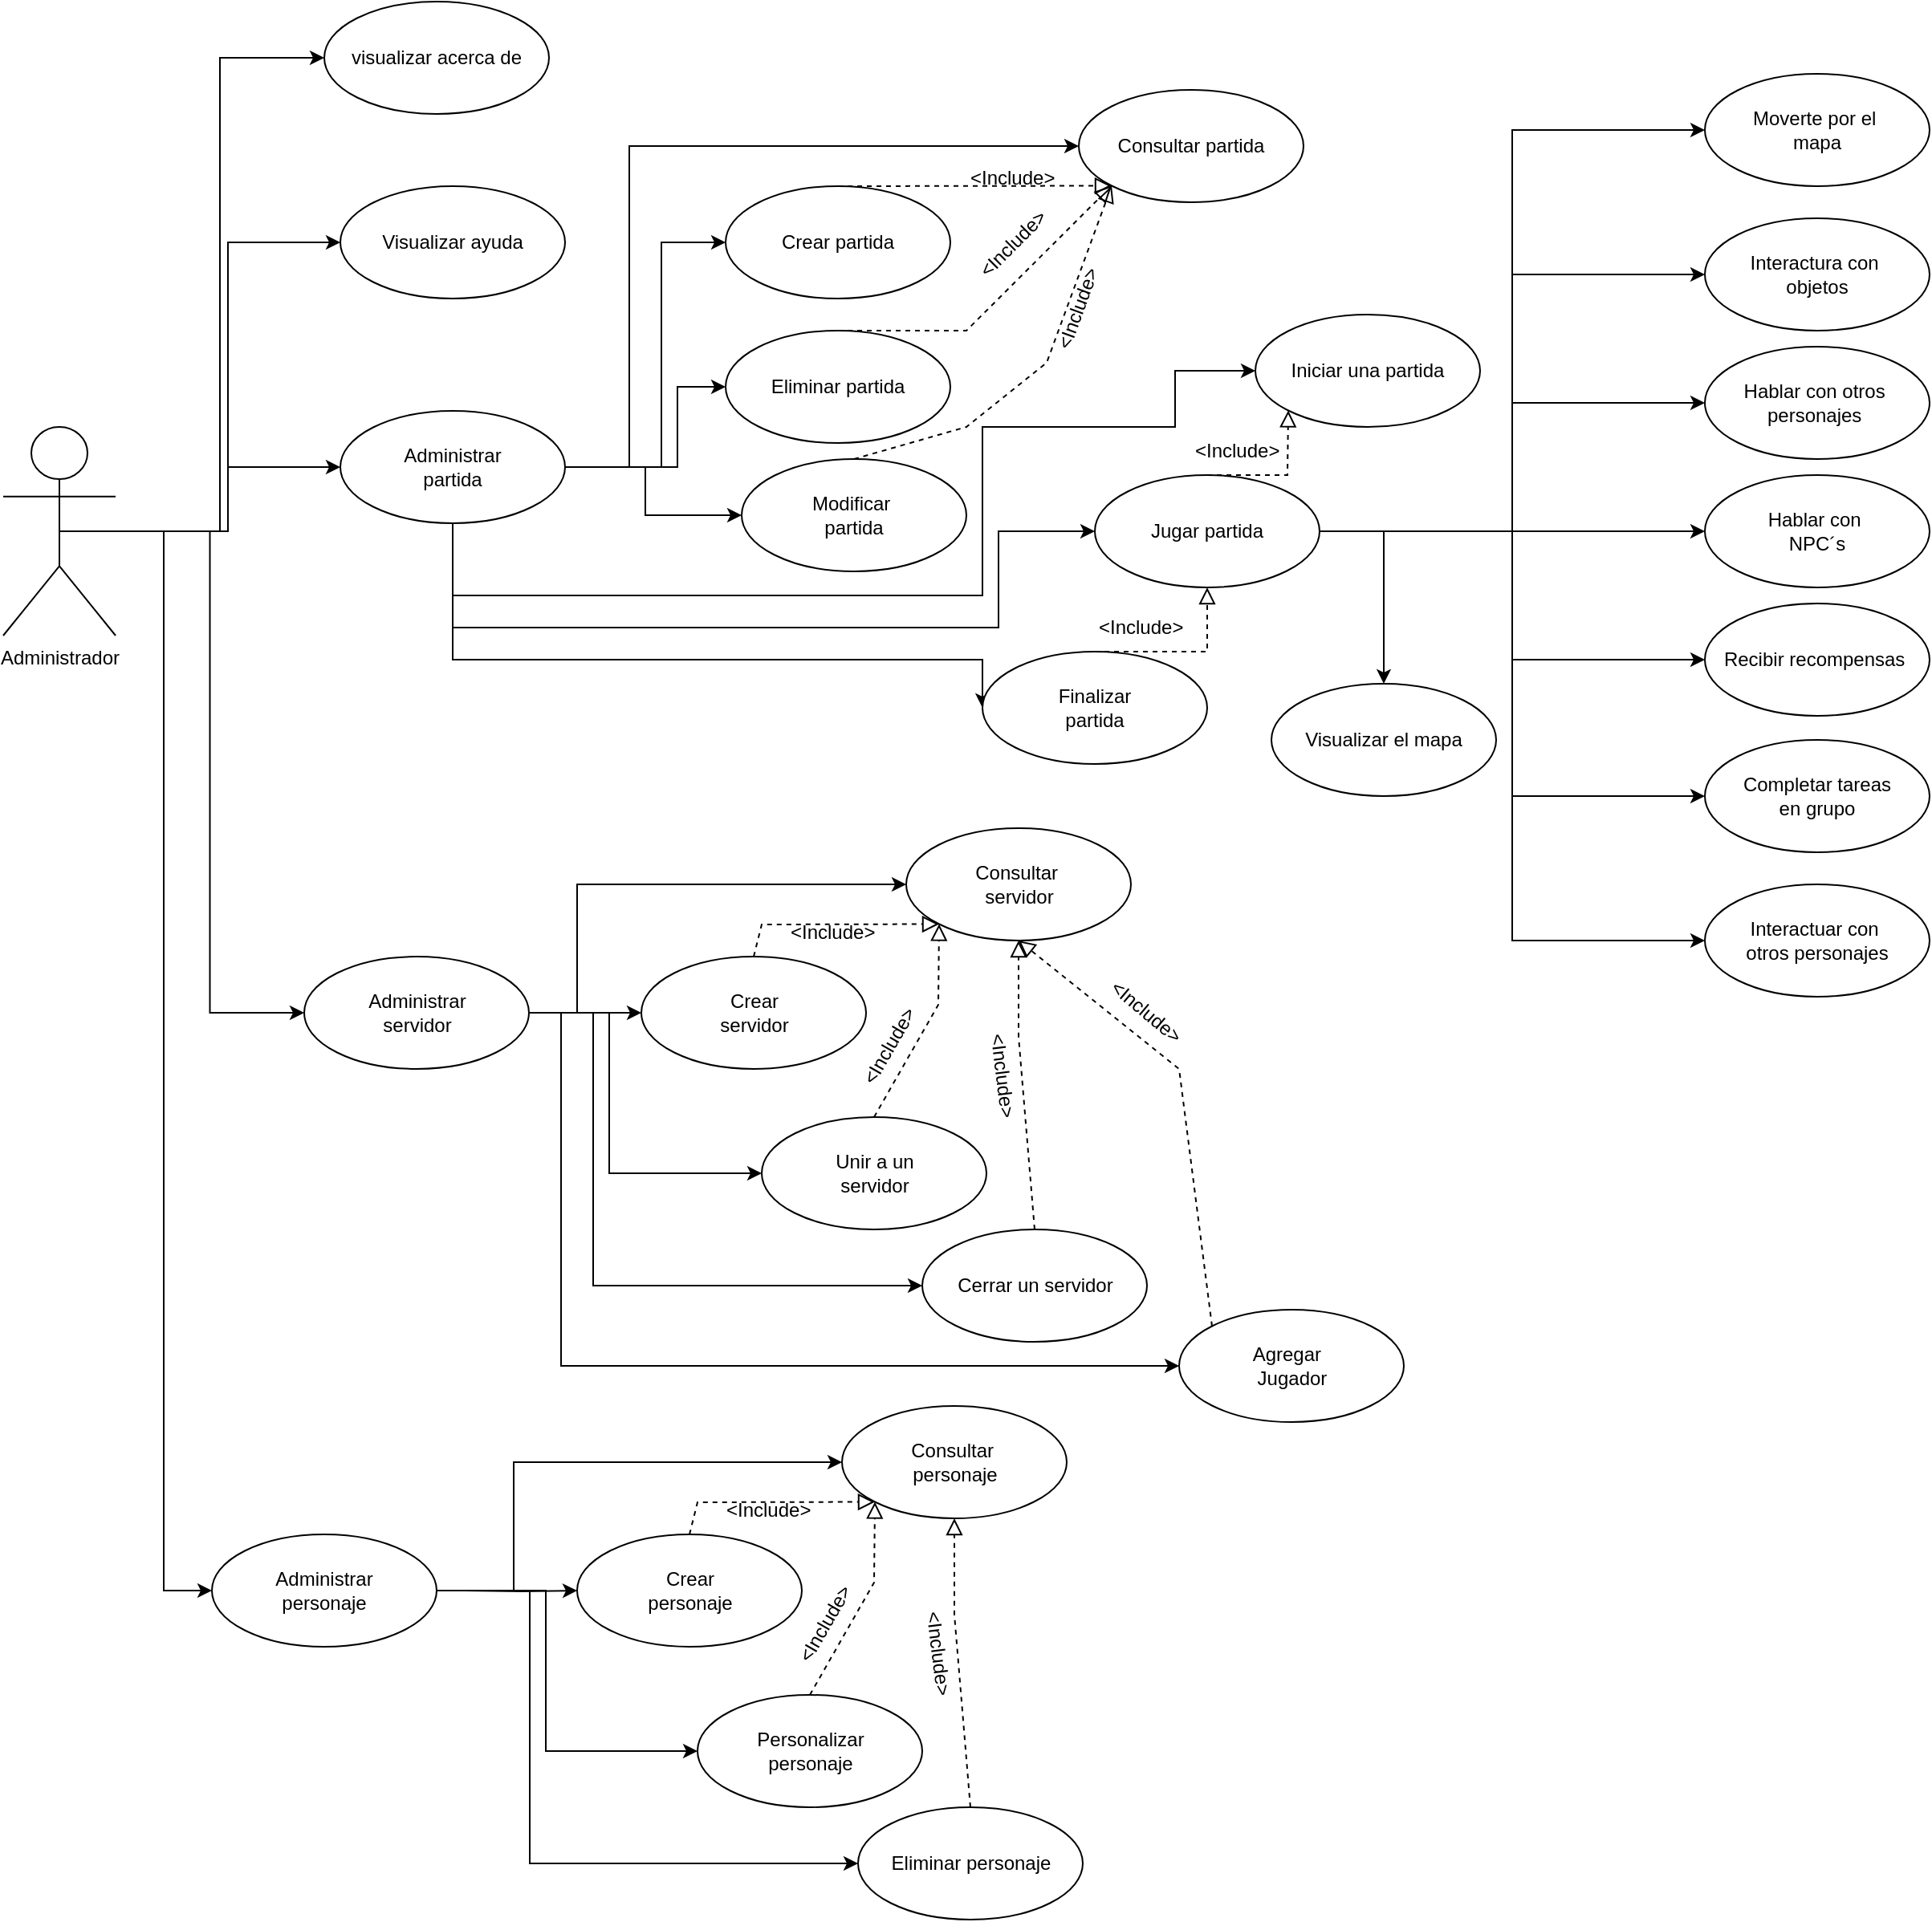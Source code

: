 <mxfile version="20.8.16" type="device" pages="2"><diagram name="Casos de uso" id="YhSy-8vaXCTwrvcYLV9F"><mxGraphModel dx="1104" dy="515" grid="1" gridSize="10" guides="1" tooltips="1" connect="1" arrows="1" fold="1" page="1" pageScale="1" pageWidth="1400" pageHeight="1400" math="0" shadow="0"><root><mxCell id="0"/><mxCell id="1" parent="0"/><mxCell id="9Y-lOfyw4gWf6gt_13_W-6" style="edgeStyle=orthogonalEdgeStyle;rounded=0;orthogonalLoop=1;jettySize=auto;html=1;exitX=0.5;exitY=0.5;exitDx=0;exitDy=0;exitPerimeter=0;entryX=0;entryY=0.5;entryDx=0;entryDy=0;" parent="1" source="9Y-lOfyw4gWf6gt_13_W-3" target="9Y-lOfyw4gWf6gt_13_W-4" edge="1"><mxGeometry relative="1" as="geometry"/></mxCell><mxCell id="9Y-lOfyw4gWf6gt_13_W-9" style="edgeStyle=orthogonalEdgeStyle;rounded=0;orthogonalLoop=1;jettySize=auto;html=1;exitX=0.5;exitY=0.5;exitDx=0;exitDy=0;exitPerimeter=0;entryX=0;entryY=0.5;entryDx=0;entryDy=0;" parent="1" source="9Y-lOfyw4gWf6gt_13_W-3" target="9Y-lOfyw4gWf6gt_13_W-7" edge="1"><mxGeometry relative="1" as="geometry"/></mxCell><mxCell id="9Y-lOfyw4gWf6gt_13_W-10" style="edgeStyle=orthogonalEdgeStyle;rounded=0;orthogonalLoop=1;jettySize=auto;html=1;exitX=0.5;exitY=0.5;exitDx=0;exitDy=0;exitPerimeter=0;entryX=0;entryY=0.5;entryDx=0;entryDy=0;" parent="1" source="9Y-lOfyw4gWf6gt_13_W-3" target="9Y-lOfyw4gWf6gt_13_W-8" edge="1"><mxGeometry relative="1" as="geometry"/></mxCell><mxCell id="8QrxbDmclLOyeIdXlp98-2" style="edgeStyle=orthogonalEdgeStyle;rounded=0;orthogonalLoop=1;jettySize=auto;html=1;exitX=0.5;exitY=0.5;exitDx=0;exitDy=0;exitPerimeter=0;entryX=0;entryY=0.5;entryDx=0;entryDy=0;" parent="1" source="9Y-lOfyw4gWf6gt_13_W-3" target="8QrxbDmclLOyeIdXlp98-1" edge="1"><mxGeometry relative="1" as="geometry"/></mxCell><mxCell id="9Y-lOfyw4gWf6gt_13_W-3" value="Administrador" style="shape=umlActor;verticalLabelPosition=bottom;verticalAlign=top;html=1;" parent="1" vertex="1"><mxGeometry x="110" y="345" width="70" height="130" as="geometry"/></mxCell><mxCell id="9Y-lOfyw4gWf6gt_13_W-11" style="edgeStyle=orthogonalEdgeStyle;rounded=0;orthogonalLoop=1;jettySize=auto;html=1;exitX=1;exitY=0.5;exitDx=0;exitDy=0;entryX=0;entryY=0.5;entryDx=0;entryDy=0;" parent="1" source="9Y-lOfyw4gWf6gt_13_W-4" target="9Y-lOfyw4gWf6gt_13_W-12" edge="1"><mxGeometry relative="1" as="geometry"><mxPoint x="600" y="295" as="targetPoint"/><Array as="points"><mxPoint x="500" y="370"/><mxPoint x="500" y="170"/></Array></mxGeometry></mxCell><mxCell id="9Y-lOfyw4gWf6gt_13_W-16" style="edgeStyle=orthogonalEdgeStyle;rounded=0;orthogonalLoop=1;jettySize=auto;html=1;exitX=1;exitY=0.5;exitDx=0;exitDy=0;entryX=0;entryY=0.5;entryDx=0;entryDy=0;" parent="1" source="9Y-lOfyw4gWf6gt_13_W-4" target="9Y-lOfyw4gWf6gt_13_W-13" edge="1"><mxGeometry relative="1" as="geometry"><Array as="points"><mxPoint x="520" y="370"/><mxPoint x="520" y="230"/></Array></mxGeometry></mxCell><mxCell id="9Y-lOfyw4gWf6gt_13_W-17" style="edgeStyle=orthogonalEdgeStyle;rounded=0;orthogonalLoop=1;jettySize=auto;html=1;exitX=1;exitY=0.5;exitDx=0;exitDy=0;entryX=0;entryY=0.5;entryDx=0;entryDy=0;" parent="1" source="9Y-lOfyw4gWf6gt_13_W-4" target="9Y-lOfyw4gWf6gt_13_W-14" edge="1"><mxGeometry relative="1" as="geometry"><Array as="points"><mxPoint x="530" y="370"/><mxPoint x="530" y="320"/></Array></mxGeometry></mxCell><mxCell id="9Y-lOfyw4gWf6gt_13_W-18" style="edgeStyle=orthogonalEdgeStyle;rounded=0;orthogonalLoop=1;jettySize=auto;html=1;exitX=1;exitY=0.5;exitDx=0;exitDy=0;entryX=0;entryY=0.5;entryDx=0;entryDy=0;" parent="1" source="9Y-lOfyw4gWf6gt_13_W-4" target="9Y-lOfyw4gWf6gt_13_W-15" edge="1"><mxGeometry relative="1" as="geometry"><Array as="points"><mxPoint x="510" y="370"/><mxPoint x="510" y="400"/></Array></mxGeometry></mxCell><mxCell id="9Y-lOfyw4gWf6gt_13_W-35" style="edgeStyle=orthogonalEdgeStyle;rounded=0;orthogonalLoop=1;jettySize=auto;html=1;exitX=0.5;exitY=1;exitDx=0;exitDy=0;entryX=0;entryY=0.5;entryDx=0;entryDy=0;" parent="1" source="9Y-lOfyw4gWf6gt_13_W-4" target="9Y-lOfyw4gWf6gt_13_W-31" edge="1"><mxGeometry relative="1" as="geometry"><Array as="points"><mxPoint x="390" y="470"/><mxPoint x="730" y="470"/><mxPoint x="730" y="410"/></Array></mxGeometry></mxCell><mxCell id="9Y-lOfyw4gWf6gt_13_W-36" style="edgeStyle=orthogonalEdgeStyle;rounded=0;orthogonalLoop=1;jettySize=auto;html=1;exitX=0.5;exitY=1;exitDx=0;exitDy=0;entryX=0;entryY=0.5;entryDx=0;entryDy=0;" parent="1" source="9Y-lOfyw4gWf6gt_13_W-4" target="9Y-lOfyw4gWf6gt_13_W-33" edge="1"><mxGeometry relative="1" as="geometry"><Array as="points"><mxPoint x="390" y="450"/><mxPoint x="720" y="450"/><mxPoint x="720" y="345"/><mxPoint x="840" y="345"/><mxPoint x="840" y="310"/></Array></mxGeometry></mxCell><mxCell id="9Y-lOfyw4gWf6gt_13_W-37" style="edgeStyle=orthogonalEdgeStyle;rounded=0;orthogonalLoop=1;jettySize=auto;html=1;exitX=0.5;exitY=1;exitDx=0;exitDy=0;entryX=0;entryY=0.5;entryDx=0;entryDy=0;" parent="1" source="9Y-lOfyw4gWf6gt_13_W-4" target="9Y-lOfyw4gWf6gt_13_W-32" edge="1"><mxGeometry relative="1" as="geometry"><Array as="points"><mxPoint x="390" y="490"/><mxPoint x="720" y="490"/></Array></mxGeometry></mxCell><mxCell id="Us1j4e1DRQvjxIawwcvV-2" style="edgeStyle=orthogonalEdgeStyle;rounded=0;orthogonalLoop=1;jettySize=auto;html=1;exitX=0.5;exitY=0.5;exitDx=0;exitDy=0;entryX=0;entryY=0.5;entryDx=0;entryDy=0;exitPerimeter=0;" parent="1" source="9Y-lOfyw4gWf6gt_13_W-3" target="Us1j4e1DRQvjxIawwcvV-1" edge="1"><mxGeometry relative="1" as="geometry"/></mxCell><mxCell id="9Y-lOfyw4gWf6gt_13_W-4" value="Administrar&lt;br&gt;partida" style="ellipse;whiteSpace=wrap;html=1;" parent="1" vertex="1"><mxGeometry x="320" y="335" width="140" height="70" as="geometry"/></mxCell><mxCell id="9Y-lOfyw4gWf6gt_13_W-63" style="edgeStyle=orthogonalEdgeStyle;rounded=0;orthogonalLoop=1;jettySize=auto;html=1;exitX=1;exitY=0.5;exitDx=0;exitDy=0;entryX=0;entryY=0.5;entryDx=0;entryDy=0;" parent="1" source="9Y-lOfyw4gWf6gt_13_W-7" target="9Y-lOfyw4gWf6gt_13_W-60" edge="1"><mxGeometry relative="1" as="geometry"/></mxCell><mxCell id="9Y-lOfyw4gWf6gt_13_W-64" style="edgeStyle=orthogonalEdgeStyle;rounded=0;orthogonalLoop=1;jettySize=auto;html=1;exitX=1;exitY=0.5;exitDx=0;exitDy=0;entryX=0;entryY=0.5;entryDx=0;entryDy=0;" parent="1" source="9Y-lOfyw4gWf6gt_13_W-7" target="9Y-lOfyw4gWf6gt_13_W-61" edge="1"><mxGeometry relative="1" as="geometry"><Array as="points"><mxPoint x="487.5" y="710"/><mxPoint x="487.5" y="810"/></Array></mxGeometry></mxCell><mxCell id="9Y-lOfyw4gWf6gt_13_W-65" style="edgeStyle=orthogonalEdgeStyle;rounded=0;orthogonalLoop=1;jettySize=auto;html=1;exitX=1;exitY=0.5;exitDx=0;exitDy=0;entryX=0;entryY=0.5;entryDx=0;entryDy=0;" parent="1" source="9Y-lOfyw4gWf6gt_13_W-7" target="9Y-lOfyw4gWf6gt_13_W-62" edge="1"><mxGeometry relative="1" as="geometry"><Array as="points"><mxPoint x="477.5" y="710"/><mxPoint x="477.5" y="880"/></Array></mxGeometry></mxCell><mxCell id="9Y-lOfyw4gWf6gt_13_W-67" style="edgeStyle=orthogonalEdgeStyle;rounded=0;orthogonalLoop=1;jettySize=auto;html=1;exitX=1;exitY=0.5;exitDx=0;exitDy=0;entryX=0;entryY=0.5;entryDx=0;entryDy=0;" parent="1" source="9Y-lOfyw4gWf6gt_13_W-7" target="9Y-lOfyw4gWf6gt_13_W-66" edge="1"><mxGeometry relative="1" as="geometry"><Array as="points"><mxPoint x="467.5" y="710"/><mxPoint x="467.5" y="630"/></Array></mxGeometry></mxCell><mxCell id="9Y-lOfyw4gWf6gt_13_W-77" style="edgeStyle=orthogonalEdgeStyle;rounded=0;orthogonalLoop=1;jettySize=auto;html=1;exitX=1;exitY=0.5;exitDx=0;exitDy=0;entryX=0;entryY=0.5;entryDx=0;entryDy=0;" parent="1" source="9Y-lOfyw4gWf6gt_13_W-7" target="9Y-lOfyw4gWf6gt_13_W-76" edge="1"><mxGeometry relative="1" as="geometry"><Array as="points"><mxPoint x="457.5" y="710"/><mxPoint x="457.5" y="930"/></Array></mxGeometry></mxCell><mxCell id="9Y-lOfyw4gWf6gt_13_W-7" value="Administrar&lt;br&gt;servidor" style="ellipse;whiteSpace=wrap;html=1;" parent="1" vertex="1"><mxGeometry x="297.5" y="675" width="140" height="70" as="geometry"/></mxCell><mxCell id="9Y-lOfyw4gWf6gt_13_W-8" value="Administrar&lt;br&gt;personaje" style="ellipse;whiteSpace=wrap;html=1;" parent="1" vertex="1"><mxGeometry x="240" y="1035" width="140" height="70" as="geometry"/></mxCell><mxCell id="9Y-lOfyw4gWf6gt_13_W-12" value="Consultar partida" style="ellipse;whiteSpace=wrap;html=1;" parent="1" vertex="1"><mxGeometry x="780" y="135" width="140" height="70" as="geometry"/></mxCell><mxCell id="9Y-lOfyw4gWf6gt_13_W-13" value="Crear partida" style="ellipse;whiteSpace=wrap;html=1;" parent="1" vertex="1"><mxGeometry x="560" y="195" width="140" height="70" as="geometry"/></mxCell><mxCell id="9Y-lOfyw4gWf6gt_13_W-14" value="Eliminar partida" style="ellipse;whiteSpace=wrap;html=1;" parent="1" vertex="1"><mxGeometry x="560" y="285" width="140" height="70" as="geometry"/></mxCell><mxCell id="9Y-lOfyw4gWf6gt_13_W-15" value="Modificar&amp;nbsp;&lt;br&gt;partida" style="ellipse;whiteSpace=wrap;html=1;" parent="1" vertex="1"><mxGeometry x="570" y="365" width="140" height="70" as="geometry"/></mxCell><mxCell id="9Y-lOfyw4gWf6gt_13_W-20" value="" style="endArrow=block;startArrow=none;endFill=0;startFill=0;endSize=8;html=1;verticalAlign=bottom;dashed=1;labelBackgroundColor=none;rounded=0;exitX=0.5;exitY=0;exitDx=0;exitDy=0;entryX=0;entryY=1;entryDx=0;entryDy=0;" parent="1" source="9Y-lOfyw4gWf6gt_13_W-13" target="9Y-lOfyw4gWf6gt_13_W-12" edge="1"><mxGeometry width="160" relative="1" as="geometry"><mxPoint x="490" y="425" as="sourcePoint"/><mxPoint x="650" y="425" as="targetPoint"/><Array as="points"/></mxGeometry></mxCell><mxCell id="9Y-lOfyw4gWf6gt_13_W-21" value="&amp;lt;Include&amp;gt;&amp;nbsp;" style="text;html=1;align=center;verticalAlign=middle;resizable=0;points=[];autosize=1;strokeColor=none;fillColor=none;" parent="1" vertex="1"><mxGeometry x="700" y="175" width="80" height="30" as="geometry"/></mxCell><mxCell id="9Y-lOfyw4gWf6gt_13_W-23" value="" style="endArrow=block;startArrow=none;endFill=0;startFill=0;endSize=8;html=1;verticalAlign=bottom;dashed=1;labelBackgroundColor=none;rounded=0;exitX=0.5;exitY=0;exitDx=0;exitDy=0;entryX=0;entryY=1;entryDx=0;entryDy=0;" parent="1" source="9Y-lOfyw4gWf6gt_13_W-14" target="9Y-lOfyw4gWf6gt_13_W-12" edge="1"><mxGeometry width="160" relative="1" as="geometry"><mxPoint x="760" y="235" as="sourcePoint"/><mxPoint x="870.503" y="214.749" as="targetPoint"/><Array as="points"><mxPoint x="710" y="285"/></Array></mxGeometry></mxCell><mxCell id="9Y-lOfyw4gWf6gt_13_W-24" value="&amp;lt;Include&amp;gt;&amp;nbsp;" style="text;html=1;align=center;verticalAlign=middle;resizable=0;points=[];autosize=1;strokeColor=none;fillColor=none;rotation=-45;" parent="1" vertex="1"><mxGeometry x="700" y="215" width="80" height="30" as="geometry"/></mxCell><mxCell id="9Y-lOfyw4gWf6gt_13_W-25" value="&amp;lt;Include&amp;gt;&amp;nbsp;" style="text;html=1;align=center;verticalAlign=middle;resizable=0;points=[];autosize=1;strokeColor=none;fillColor=none;rotation=-70;" parent="1" vertex="1"><mxGeometry x="740" y="255" width="80" height="30" as="geometry"/></mxCell><mxCell id="9Y-lOfyw4gWf6gt_13_W-26" value="" style="endArrow=block;startArrow=none;endFill=0;startFill=0;endSize=8;html=1;verticalAlign=bottom;dashed=1;labelBackgroundColor=none;rounded=0;exitX=0.5;exitY=0;exitDx=0;exitDy=0;entryX=0;entryY=1;entryDx=0;entryDy=0;" parent="1" source="9Y-lOfyw4gWf6gt_13_W-15" target="9Y-lOfyw4gWf6gt_13_W-12" edge="1"><mxGeometry width="160" relative="1" as="geometry"><mxPoint x="940" y="395" as="sourcePoint"/><mxPoint x="1010" y="285" as="targetPoint"/><Array as="points"><mxPoint x="710" y="345"/><mxPoint x="760" y="305"/></Array></mxGeometry></mxCell><mxCell id="9Y-lOfyw4gWf6gt_13_W-42" style="edgeStyle=orthogonalEdgeStyle;rounded=0;orthogonalLoop=1;jettySize=auto;html=1;exitX=1;exitY=0.5;exitDx=0;exitDy=0;entryX=0;entryY=0.5;entryDx=0;entryDy=0;" parent="1" source="9Y-lOfyw4gWf6gt_13_W-31" target="9Y-lOfyw4gWf6gt_13_W-43" edge="1"><mxGeometry relative="1" as="geometry"><mxPoint x="1070" y="225" as="targetPoint"/></mxGeometry></mxCell><mxCell id="9Y-lOfyw4gWf6gt_13_W-51" style="edgeStyle=orthogonalEdgeStyle;rounded=0;orthogonalLoop=1;jettySize=auto;html=1;exitX=1;exitY=0.5;exitDx=0;exitDy=0;entryX=0;entryY=0.5;entryDx=0;entryDy=0;" parent="1" source="9Y-lOfyw4gWf6gt_13_W-31" target="9Y-lOfyw4gWf6gt_13_W-44" edge="1"><mxGeometry relative="1" as="geometry"/></mxCell><mxCell id="9Y-lOfyw4gWf6gt_13_W-52" style="edgeStyle=orthogonalEdgeStyle;rounded=0;orthogonalLoop=1;jettySize=auto;html=1;exitX=1;exitY=0.5;exitDx=0;exitDy=0;entryX=0;entryY=0.5;entryDx=0;entryDy=0;" parent="1" source="9Y-lOfyw4gWf6gt_13_W-31" target="9Y-lOfyw4gWf6gt_13_W-46" edge="1"><mxGeometry relative="1" as="geometry"/></mxCell><mxCell id="9Y-lOfyw4gWf6gt_13_W-53" style="edgeStyle=orthogonalEdgeStyle;rounded=0;orthogonalLoop=1;jettySize=auto;html=1;exitX=1;exitY=0.5;exitDx=0;exitDy=0;entryX=0;entryY=0.5;entryDx=0;entryDy=0;" parent="1" source="9Y-lOfyw4gWf6gt_13_W-31" target="9Y-lOfyw4gWf6gt_13_W-45" edge="1"><mxGeometry relative="1" as="geometry"/></mxCell><mxCell id="9Y-lOfyw4gWf6gt_13_W-54" style="edgeStyle=orthogonalEdgeStyle;rounded=0;orthogonalLoop=1;jettySize=auto;html=1;exitX=1;exitY=0.5;exitDx=0;exitDy=0;entryX=0;entryY=0.5;entryDx=0;entryDy=0;" parent="1" source="9Y-lOfyw4gWf6gt_13_W-31" target="9Y-lOfyw4gWf6gt_13_W-49" edge="1"><mxGeometry relative="1" as="geometry"/></mxCell><mxCell id="9Y-lOfyw4gWf6gt_13_W-56" style="edgeStyle=orthogonalEdgeStyle;rounded=0;orthogonalLoop=1;jettySize=auto;html=1;exitX=1;exitY=0.5;exitDx=0;exitDy=0;entryX=0;entryY=0.5;entryDx=0;entryDy=0;" parent="1" source="9Y-lOfyw4gWf6gt_13_W-31" target="9Y-lOfyw4gWf6gt_13_W-48" edge="1"><mxGeometry relative="1" as="geometry"/></mxCell><mxCell id="9Y-lOfyw4gWf6gt_13_W-57" style="edgeStyle=orthogonalEdgeStyle;rounded=0;orthogonalLoop=1;jettySize=auto;html=1;exitX=1;exitY=0.5;exitDx=0;exitDy=0;entryX=0;entryY=0.5;entryDx=0;entryDy=0;" parent="1" source="9Y-lOfyw4gWf6gt_13_W-31" target="9Y-lOfyw4gWf6gt_13_W-47" edge="1"><mxGeometry relative="1" as="geometry"/></mxCell><mxCell id="9Y-lOfyw4gWf6gt_13_W-59" style="edgeStyle=orthogonalEdgeStyle;rounded=0;orthogonalLoop=1;jettySize=auto;html=1;exitX=1;exitY=0.5;exitDx=0;exitDy=0;entryX=0.5;entryY=0;entryDx=0;entryDy=0;" parent="1" source="9Y-lOfyw4gWf6gt_13_W-31" target="9Y-lOfyw4gWf6gt_13_W-58" edge="1"><mxGeometry relative="1" as="geometry"/></mxCell><mxCell id="9Y-lOfyw4gWf6gt_13_W-31" value="Jugar partida" style="ellipse;whiteSpace=wrap;html=1;" parent="1" vertex="1"><mxGeometry x="790" y="375" width="140" height="70" as="geometry"/></mxCell><mxCell id="9Y-lOfyw4gWf6gt_13_W-32" value="Finalizar &lt;br&gt;partida" style="ellipse;whiteSpace=wrap;html=1;" parent="1" vertex="1"><mxGeometry x="720" y="485" width="140" height="70" as="geometry"/></mxCell><mxCell id="9Y-lOfyw4gWf6gt_13_W-33" value="Iniciar una partida" style="ellipse;whiteSpace=wrap;html=1;" parent="1" vertex="1"><mxGeometry x="890" y="275" width="140" height="70" as="geometry"/></mxCell><mxCell id="9Y-lOfyw4gWf6gt_13_W-38" value="" style="endArrow=block;startArrow=none;endFill=0;startFill=0;endSize=8;html=1;verticalAlign=bottom;dashed=1;labelBackgroundColor=none;rounded=0;exitX=0.5;exitY=0;exitDx=0;exitDy=0;entryX=0;entryY=1;entryDx=0;entryDy=0;" parent="1" source="9Y-lOfyw4gWf6gt_13_W-31" target="9Y-lOfyw4gWf6gt_13_W-33" edge="1"><mxGeometry width="160" relative="1" as="geometry"><mxPoint x="640" y="295" as="sourcePoint"/><mxPoint x="810.081" y="204.536" as="targetPoint"/><Array as="points"><mxPoint x="910" y="375"/></Array></mxGeometry></mxCell><mxCell id="9Y-lOfyw4gWf6gt_13_W-39" value="" style="endArrow=block;startArrow=none;endFill=0;startFill=0;endSize=8;html=1;verticalAlign=bottom;dashed=1;labelBackgroundColor=none;rounded=0;exitX=0.5;exitY=0;exitDx=0;exitDy=0;entryX=0.5;entryY=1;entryDx=0;entryDy=0;" parent="1" source="9Y-lOfyw4gWf6gt_13_W-32" target="9Y-lOfyw4gWf6gt_13_W-31" edge="1"><mxGeometry width="160" relative="1" as="geometry"><mxPoint x="650" y="305" as="sourcePoint"/><mxPoint x="820.081" y="214.536" as="targetPoint"/><Array as="points"><mxPoint x="860" y="485"/></Array></mxGeometry></mxCell><mxCell id="9Y-lOfyw4gWf6gt_13_W-40" value="&amp;lt;Include&amp;gt;&amp;nbsp;" style="text;html=1;align=center;verticalAlign=middle;resizable=0;points=[];autosize=1;strokeColor=none;fillColor=none;" parent="1" vertex="1"><mxGeometry x="840" y="345" width="80" height="30" as="geometry"/></mxCell><mxCell id="9Y-lOfyw4gWf6gt_13_W-41" value="&amp;lt;Include&amp;gt;&amp;nbsp;" style="text;html=1;align=center;verticalAlign=middle;resizable=0;points=[];autosize=1;strokeColor=none;fillColor=none;" parent="1" vertex="1"><mxGeometry x="780" y="455" width="80" height="30" as="geometry"/></mxCell><mxCell id="9Y-lOfyw4gWf6gt_13_W-43" value="Moverte por el&amp;nbsp;&lt;br&gt;mapa" style="ellipse;whiteSpace=wrap;html=1;" parent="1" vertex="1"><mxGeometry x="1170" y="125" width="140" height="70" as="geometry"/></mxCell><mxCell id="9Y-lOfyw4gWf6gt_13_W-44" value="Interactura con&amp;nbsp;&lt;br&gt;objetos" style="ellipse;whiteSpace=wrap;html=1;" parent="1" vertex="1"><mxGeometry x="1170" y="215" width="140" height="70" as="geometry"/></mxCell><mxCell id="9Y-lOfyw4gWf6gt_13_W-45" value="Hablar con&amp;nbsp;&lt;br&gt;NPC´s" style="ellipse;whiteSpace=wrap;html=1;" parent="1" vertex="1"><mxGeometry x="1170" y="375" width="140" height="70" as="geometry"/></mxCell><mxCell id="9Y-lOfyw4gWf6gt_13_W-46" value="Hablar con otros&amp;nbsp;&lt;br&gt;personajes&amp;nbsp;" style="ellipse;whiteSpace=wrap;html=1;" parent="1" vertex="1"><mxGeometry x="1170" y="295" width="140" height="70" as="geometry"/></mxCell><mxCell id="9Y-lOfyw4gWf6gt_13_W-47" value="Interactuar con&amp;nbsp;&lt;br&gt;otros personajes" style="ellipse;whiteSpace=wrap;html=1;" parent="1" vertex="1"><mxGeometry x="1170" y="630" width="140" height="70" as="geometry"/></mxCell><mxCell id="9Y-lOfyw4gWf6gt_13_W-48" value="Completar tareas&lt;br&gt;en grupo" style="ellipse;whiteSpace=wrap;html=1;" parent="1" vertex="1"><mxGeometry x="1170" y="540" width="140" height="70" as="geometry"/></mxCell><mxCell id="9Y-lOfyw4gWf6gt_13_W-49" value="Recibir recompensas&amp;nbsp;" style="ellipse;whiteSpace=wrap;html=1;" parent="1" vertex="1"><mxGeometry x="1170" y="455" width="140" height="70" as="geometry"/></mxCell><mxCell id="9Y-lOfyw4gWf6gt_13_W-58" value="Visualizar el mapa" style="ellipse;whiteSpace=wrap;html=1;" parent="1" vertex="1"><mxGeometry x="900" y="505" width="140" height="70" as="geometry"/></mxCell><mxCell id="9Y-lOfyw4gWf6gt_13_W-60" value="Crear&lt;br&gt;servidor" style="ellipse;whiteSpace=wrap;html=1;" parent="1" vertex="1"><mxGeometry x="507.5" y="675" width="140" height="70" as="geometry"/></mxCell><mxCell id="9Y-lOfyw4gWf6gt_13_W-61" value="Unir a un&lt;br&gt;servidor" style="ellipse;whiteSpace=wrap;html=1;" parent="1" vertex="1"><mxGeometry x="582.5" y="775" width="140" height="70" as="geometry"/></mxCell><mxCell id="9Y-lOfyw4gWf6gt_13_W-62" value="Cerrar un servidor" style="ellipse;whiteSpace=wrap;html=1;" parent="1" vertex="1"><mxGeometry x="682.5" y="845" width="140" height="70" as="geometry"/></mxCell><mxCell id="9Y-lOfyw4gWf6gt_13_W-66" value="Consultar&amp;nbsp;&lt;br&gt;servidor" style="ellipse;whiteSpace=wrap;html=1;" parent="1" vertex="1"><mxGeometry x="672.5" y="595" width="140" height="70" as="geometry"/></mxCell><mxCell id="9Y-lOfyw4gWf6gt_13_W-68" value="&amp;lt;Include&amp;gt;&amp;nbsp;" style="text;html=1;align=center;verticalAlign=middle;resizable=0;points=[];autosize=1;strokeColor=none;fillColor=none;" parent="1" vertex="1"><mxGeometry x="587.5" y="645" width="80" height="30" as="geometry"/></mxCell><mxCell id="9Y-lOfyw4gWf6gt_13_W-69" value="" style="endArrow=block;startArrow=none;endFill=0;startFill=0;endSize=8;html=1;verticalAlign=bottom;dashed=1;labelBackgroundColor=none;rounded=0;exitX=0.5;exitY=0;exitDx=0;exitDy=0;entryX=0;entryY=1;entryDx=0;entryDy=0;" parent="1" source="9Y-lOfyw4gWf6gt_13_W-60" target="9Y-lOfyw4gWf6gt_13_W-66" edge="1"><mxGeometry width="160" relative="1" as="geometry"><mxPoint x="602.5" y="545" as="sourcePoint"/><mxPoint x="672.5" y="505.0" as="targetPoint"/><Array as="points"><mxPoint x="582.5" y="655"/></Array></mxGeometry></mxCell><mxCell id="9Y-lOfyw4gWf6gt_13_W-70" value="" style="endArrow=block;startArrow=none;endFill=0;startFill=0;endSize=8;html=1;verticalAlign=bottom;dashed=1;labelBackgroundColor=none;rounded=0;exitX=0.5;exitY=0;exitDx=0;exitDy=0;entryX=0;entryY=1;entryDx=0;entryDy=0;" parent="1" source="9Y-lOfyw4gWf6gt_13_W-61" target="9Y-lOfyw4gWf6gt_13_W-66" edge="1"><mxGeometry width="160" relative="1" as="geometry"><mxPoint x="572.5" y="705.0" as="sourcePoint"/><mxPoint x="702.73" y="664.612" as="targetPoint"/><Array as="points"><mxPoint x="692.5" y="705"/></Array></mxGeometry></mxCell><mxCell id="9Y-lOfyw4gWf6gt_13_W-72" value="" style="endArrow=block;startArrow=none;endFill=0;startFill=0;endSize=8;html=1;verticalAlign=bottom;dashed=1;labelBackgroundColor=none;rounded=0;exitX=0.5;exitY=0;exitDx=0;exitDy=0;entryX=0.5;entryY=1;entryDx=0;entryDy=0;" parent="1" source="9Y-lOfyw4gWf6gt_13_W-62" target="9Y-lOfyw4gWf6gt_13_W-66" edge="1"><mxGeometry width="160" relative="1" as="geometry"><mxPoint x="582.5" y="715.0" as="sourcePoint"/><mxPoint x="712.73" y="674.612" as="targetPoint"/><Array as="points"><mxPoint x="742.5" y="725"/></Array></mxGeometry></mxCell><mxCell id="9Y-lOfyw4gWf6gt_13_W-73" value="&amp;lt;Include&amp;gt;&amp;nbsp;" style="text;html=1;align=center;verticalAlign=middle;resizable=0;points=[];autosize=1;strokeColor=none;fillColor=none;rotation=-60;" parent="1" vertex="1"><mxGeometry x="622.5" y="715" width="80" height="30" as="geometry"/></mxCell><mxCell id="9Y-lOfyw4gWf6gt_13_W-74" value="&amp;lt;Include&amp;gt;&amp;nbsp;" style="text;html=1;align=center;verticalAlign=middle;resizable=0;points=[];autosize=1;strokeColor=none;fillColor=none;rotation=83;" parent="1" vertex="1"><mxGeometry x="692.5" y="735" width="80" height="30" as="geometry"/></mxCell><mxCell id="9Y-lOfyw4gWf6gt_13_W-76" value="Agregar&amp;nbsp;&amp;nbsp;&lt;br&gt;Jugador" style="ellipse;whiteSpace=wrap;html=1;" parent="1" vertex="1"><mxGeometry x="842.5" y="895" width="140" height="70" as="geometry"/></mxCell><mxCell id="9Y-lOfyw4gWf6gt_13_W-78" value="" style="endArrow=block;startArrow=none;endFill=0;startFill=0;endSize=8;html=1;verticalAlign=bottom;dashed=1;labelBackgroundColor=none;rounded=0;exitX=0;exitY=0;exitDx=0;exitDy=0;entryX=0.5;entryY=1;entryDx=0;entryDy=0;" parent="1" source="9Y-lOfyw4gWf6gt_13_W-76" target="9Y-lOfyw4gWf6gt_13_W-66" edge="1"><mxGeometry width="160" relative="1" as="geometry"><mxPoint x="762.5" y="855" as="sourcePoint"/><mxPoint x="752.5" y="675" as="targetPoint"/><Array as="points"><mxPoint x="842.5" y="745"/></Array></mxGeometry></mxCell><mxCell id="9Y-lOfyw4gWf6gt_13_W-79" value="&amp;lt;Include&amp;gt;&amp;nbsp;" style="text;html=1;align=center;verticalAlign=middle;resizable=0;points=[];autosize=1;strokeColor=none;fillColor=none;rotation=40;" parent="1" vertex="1"><mxGeometry x="782.5" y="695" width="80" height="30" as="geometry"/></mxCell><mxCell id="9Y-lOfyw4gWf6gt_13_W-86" style="edgeStyle=orthogonalEdgeStyle;rounded=0;orthogonalLoop=1;jettySize=auto;html=1;exitX=1;exitY=0.5;exitDx=0;exitDy=0;entryX=0;entryY=0.5;entryDx=0;entryDy=0;" parent="1" target="9Y-lOfyw4gWf6gt_13_W-92" edge="1"><mxGeometry relative="1" as="geometry"><mxPoint x="397.5" y="1070" as="sourcePoint"/></mxGeometry></mxCell><mxCell id="9Y-lOfyw4gWf6gt_13_W-87" style="edgeStyle=orthogonalEdgeStyle;rounded=0;orthogonalLoop=1;jettySize=auto;html=1;exitX=1;exitY=0.5;exitDx=0;exitDy=0;entryX=0;entryY=0.5;entryDx=0;entryDy=0;" parent="1" source="9Y-lOfyw4gWf6gt_13_W-8" target="9Y-lOfyw4gWf6gt_13_W-93" edge="1"><mxGeometry relative="1" as="geometry"><Array as="points"><mxPoint x="380" y="1070"/><mxPoint x="448" y="1070"/><mxPoint x="448" y="1170"/></Array><mxPoint x="397.5" y="1070" as="sourcePoint"/></mxGeometry></mxCell><mxCell id="9Y-lOfyw4gWf6gt_13_W-88" style="edgeStyle=orthogonalEdgeStyle;rounded=0;orthogonalLoop=1;jettySize=auto;html=1;exitX=1;exitY=0.5;exitDx=0;exitDy=0;entryX=0;entryY=0.5;entryDx=0;entryDy=0;" parent="1" source="9Y-lOfyw4gWf6gt_13_W-8" target="9Y-lOfyw4gWf6gt_13_W-94" edge="1"><mxGeometry relative="1" as="geometry"><Array as="points"><mxPoint x="380" y="1070"/><mxPoint x="438" y="1070"/><mxPoint x="438" y="1240"/></Array><mxPoint x="397.5" y="1070" as="sourcePoint"/></mxGeometry></mxCell><mxCell id="9Y-lOfyw4gWf6gt_13_W-89" style="edgeStyle=orthogonalEdgeStyle;rounded=0;orthogonalLoop=1;jettySize=auto;html=1;exitX=1;exitY=0.5;exitDx=0;exitDy=0;entryX=0;entryY=0.5;entryDx=0;entryDy=0;" parent="1" source="9Y-lOfyw4gWf6gt_13_W-8" target="9Y-lOfyw4gWf6gt_13_W-95" edge="1"><mxGeometry relative="1" as="geometry"><Array as="points"><mxPoint x="380" y="1070"/><mxPoint x="428" y="1070"/><mxPoint x="428" y="990"/></Array><mxPoint x="397.5" y="1070" as="sourcePoint"/></mxGeometry></mxCell><mxCell id="9Y-lOfyw4gWf6gt_13_W-92" value="Crear&lt;br&gt;personaje" style="ellipse;whiteSpace=wrap;html=1;" parent="1" vertex="1"><mxGeometry x="467.5" y="1035" width="140" height="70" as="geometry"/></mxCell><mxCell id="9Y-lOfyw4gWf6gt_13_W-93" value="Personalizar&lt;br&gt;personaje" style="ellipse;whiteSpace=wrap;html=1;" parent="1" vertex="1"><mxGeometry x="542.5" y="1135" width="140" height="70" as="geometry"/></mxCell><mxCell id="9Y-lOfyw4gWf6gt_13_W-94" value="Eliminar personaje" style="ellipse;whiteSpace=wrap;html=1;" parent="1" vertex="1"><mxGeometry x="642.5" y="1205" width="140" height="70" as="geometry"/></mxCell><mxCell id="9Y-lOfyw4gWf6gt_13_W-95" value="Consultar&amp;nbsp;&lt;br&gt;personaje" style="ellipse;whiteSpace=wrap;html=1;" parent="1" vertex="1"><mxGeometry x="632.5" y="955" width="140" height="70" as="geometry"/></mxCell><mxCell id="9Y-lOfyw4gWf6gt_13_W-96" value="&amp;lt;Include&amp;gt;&amp;nbsp;" style="text;html=1;align=center;verticalAlign=middle;resizable=0;points=[];autosize=1;strokeColor=none;fillColor=none;" parent="1" vertex="1"><mxGeometry x="547.5" y="1005" width="80" height="30" as="geometry"/></mxCell><mxCell id="9Y-lOfyw4gWf6gt_13_W-97" value="" style="endArrow=block;startArrow=none;endFill=0;startFill=0;endSize=8;html=1;verticalAlign=bottom;dashed=1;labelBackgroundColor=none;rounded=0;exitX=0.5;exitY=0;exitDx=0;exitDy=0;entryX=0;entryY=1;entryDx=0;entryDy=0;" parent="1" source="9Y-lOfyw4gWf6gt_13_W-92" target="9Y-lOfyw4gWf6gt_13_W-95" edge="1"><mxGeometry width="160" relative="1" as="geometry"><mxPoint x="562.5" y="905" as="sourcePoint"/><mxPoint x="632.5" y="865" as="targetPoint"/><Array as="points"><mxPoint x="542.5" y="1015"/></Array></mxGeometry></mxCell><mxCell id="9Y-lOfyw4gWf6gt_13_W-98" value="" style="endArrow=block;startArrow=none;endFill=0;startFill=0;endSize=8;html=1;verticalAlign=bottom;dashed=1;labelBackgroundColor=none;rounded=0;exitX=0.5;exitY=0;exitDx=0;exitDy=0;entryX=0;entryY=1;entryDx=0;entryDy=0;" parent="1" source="9Y-lOfyw4gWf6gt_13_W-93" target="9Y-lOfyw4gWf6gt_13_W-95" edge="1"><mxGeometry width="160" relative="1" as="geometry"><mxPoint x="532.5" y="1065" as="sourcePoint"/><mxPoint x="662.73" y="1024.612" as="targetPoint"/><Array as="points"><mxPoint x="652.5" y="1065"/></Array></mxGeometry></mxCell><mxCell id="9Y-lOfyw4gWf6gt_13_W-99" value="" style="endArrow=block;startArrow=none;endFill=0;startFill=0;endSize=8;html=1;verticalAlign=bottom;dashed=1;labelBackgroundColor=none;rounded=0;exitX=0.5;exitY=0;exitDx=0;exitDy=0;entryX=0.5;entryY=1;entryDx=0;entryDy=0;" parent="1" source="9Y-lOfyw4gWf6gt_13_W-94" target="9Y-lOfyw4gWf6gt_13_W-95" edge="1"><mxGeometry width="160" relative="1" as="geometry"><mxPoint x="542.5" y="1075" as="sourcePoint"/><mxPoint x="672.73" y="1034.612" as="targetPoint"/><Array as="points"><mxPoint x="702.5" y="1085"/></Array></mxGeometry></mxCell><mxCell id="9Y-lOfyw4gWf6gt_13_W-100" value="&amp;lt;Include&amp;gt;&amp;nbsp;" style="text;html=1;align=center;verticalAlign=middle;resizable=0;points=[];autosize=1;strokeColor=none;fillColor=none;rotation=-60;" parent="1" vertex="1"><mxGeometry x="582.5" y="1075" width="80" height="30" as="geometry"/></mxCell><mxCell id="9Y-lOfyw4gWf6gt_13_W-101" value="&amp;lt;Include&amp;gt;&amp;nbsp;" style="text;html=1;align=center;verticalAlign=middle;resizable=0;points=[];autosize=1;strokeColor=none;fillColor=none;rotation=83;" parent="1" vertex="1"><mxGeometry x="652.5" y="1095" width="80" height="30" as="geometry"/></mxCell><mxCell id="Us1j4e1DRQvjxIawwcvV-1" value="Visualizar ayuda" style="ellipse;whiteSpace=wrap;html=1;" parent="1" vertex="1"><mxGeometry x="320" y="195" width="140" height="70" as="geometry"/></mxCell><mxCell id="8QrxbDmclLOyeIdXlp98-1" value="visualizar acerca de" style="ellipse;whiteSpace=wrap;html=1;" parent="1" vertex="1"><mxGeometry x="310" y="80" width="140" height="70" as="geometry"/></mxCell></root></mxGraphModel></diagram><diagram id="t9rxKz3qQ8VazaekOSFb" name="Diagrama de clases"><mxGraphModel dx="1698" dy="792" grid="1" gridSize="10" guides="1" tooltips="1" connect="1" arrows="1" fold="1" page="1" pageScale="1" pageWidth="1400" pageHeight="1400" math="0" shadow="0"><root><mxCell id="0"/><mxCell id="1" parent="0"/><mxCell id="hVAYWwXQ3ABiHD5uC7U4-7" value="Servidor" style="swimlane;fontStyle=0;align=center;verticalAlign=top;childLayout=stackLayout;horizontal=1;startSize=26;horizontalStack=0;resizeParent=1;resizeLast=0;collapsible=1;marginBottom=0;rounded=0;shadow=0;strokeWidth=1;" parent="1" vertex="1"><mxGeometry x="345" y="295" width="160" height="130" as="geometry"><mxRectangle x="130" y="380" width="160" height="26" as="alternateBounds"/></mxGeometry></mxCell><mxCell id="hVAYWwXQ3ABiHD5uC7U4-8" value="-puerto: int; " style="text;align=left;verticalAlign=top;spacingLeft=4;spacingRight=4;overflow=hidden;rotatable=0;points=[[0,0.5],[1,0.5]];portConstraint=eastwest;" parent="hVAYWwXQ3ABiHD5uC7U4-7" vertex="1"><mxGeometry y="26" width="160" height="26" as="geometry"/></mxCell><mxCell id="hVAYWwXQ3ABiHD5uC7U4-9" value="-ip: InetAddress. " style="text;align=left;verticalAlign=top;spacingLeft=4;spacingRight=4;overflow=hidden;rotatable=0;points=[[0,0.5],[1,0.5]];portConstraint=eastwest;rounded=0;shadow=0;html=0;" parent="hVAYWwXQ3ABiHD5uC7U4-7" vertex="1"><mxGeometry y="52" width="160" height="26" as="geometry"/></mxCell><mxCell id="hVAYWwXQ3ABiHD5uC7U4-10" value="-jugadores: List&lt;Jugador&gt;" style="text;align=left;verticalAlign=top;spacingLeft=4;spacingRight=4;overflow=hidden;rotatable=0;points=[[0,0.5],[1,0.5]];portConstraint=eastwest;rounded=0;shadow=0;html=0;" parent="hVAYWwXQ3ABiHD5uC7U4-7" vertex="1"><mxGeometry y="78" width="160" height="26" as="geometry"/></mxCell><mxCell id="hVAYWwXQ3ABiHD5uC7U4-11" value="" style="line;html=1;strokeWidth=1;align=left;verticalAlign=middle;spacingTop=-1;spacingLeft=3;spacingRight=3;rotatable=0;labelPosition=right;points=[];portConstraint=eastwest;" parent="hVAYWwXQ3ABiHD5uC7U4-7" vertex="1"><mxGeometry y="104" width="160" height="8" as="geometry"/></mxCell><mxCell id="hVAYWwXQ3ABiHD5uC7U4-16" value="Jugador" style="swimlane;fontStyle=0;align=center;verticalAlign=top;childLayout=stackLayout;horizontal=1;startSize=26;horizontalStack=0;resizeParent=1;resizeLast=0;collapsible=1;marginBottom=0;rounded=0;shadow=0;strokeWidth=1;" parent="1" vertex="1"><mxGeometry x="610" y="335" width="160" height="170" as="geometry"><mxRectangle x="340" y="380" width="170" height="26" as="alternateBounds"/></mxGeometry></mxCell><mxCell id="hVAYWwXQ3ABiHD5uC7U4-17" value="-id: String" style="text;align=left;verticalAlign=top;spacingLeft=4;spacingRight=4;overflow=hidden;rotatable=0;points=[[0,0.5],[1,0.5]];portConstraint=eastwest;" parent="hVAYWwXQ3ABiHD5uC7U4-16" vertex="1"><mxGeometry y="26" width="160" height="26" as="geometry"/></mxCell><mxCell id="hVAYWwXQ3ABiHD5uC7U4-18" value="-personaje: Personaje" style="text;align=left;verticalAlign=top;spacingLeft=4;spacingRight=4;overflow=hidden;rotatable=0;points=[[0,0.5],[1,0.5]];portConstraint=eastwest;" parent="hVAYWwXQ3ABiHD5uC7U4-16" vertex="1"><mxGeometry y="52" width="160" height="26" as="geometry"/></mxCell><mxCell id="hVAYWwXQ3ABiHD5uC7U4-21" value="" style="line;html=1;strokeWidth=1;align=left;verticalAlign=middle;spacingTop=-1;spacingLeft=3;spacingRight=3;rotatable=0;labelPosition=right;points=[];portConstraint=eastwest;" parent="hVAYWwXQ3ABiHD5uC7U4-16" vertex="1"><mxGeometry y="78" width="160" height="8" as="geometry"/></mxCell><mxCell id="hVAYWwXQ3ABiHD5uC7U4-22" value="+conectar(); " style="text;align=left;verticalAlign=top;spacingLeft=4;spacingRight=4;overflow=hidden;rotatable=0;points=[[0,0.5],[1,0.5]];portConstraint=eastwest;" parent="hVAYWwXQ3ABiHD5uC7U4-16" vertex="1"><mxGeometry y="86" width="160" height="26" as="geometry"/></mxCell><mxCell id="CTi8uTxrghVCJR8Jxwhz-28" value="+jugar(); " style="text;align=left;verticalAlign=top;spacingLeft=4;spacingRight=4;overflow=hidden;rotatable=0;points=[[0,0.5],[1,0.5]];portConstraint=eastwest;" parent="hVAYWwXQ3ABiHD5uC7U4-16" vertex="1"><mxGeometry y="112" width="160" height="26" as="geometry"/></mxCell><mxCell id="hVAYWwXQ3ABiHD5uC7U4-23" value="+desconectar(); " style="text;align=left;verticalAlign=top;spacingLeft=4;spacingRight=4;overflow=hidden;rotatable=0;points=[[0,0.5],[1,0.5]];portConstraint=eastwest;" parent="hVAYWwXQ3ABiHD5uC7U4-16" vertex="1"><mxGeometry y="138" width="160" height="26" as="geometry"/></mxCell><mxCell id="hVAYWwXQ3ABiHD5uC7U4-24" value="Paquete" style="swimlane;fontStyle=0;align=center;verticalAlign=top;childLayout=stackLayout;horizontal=1;startSize=26;horizontalStack=0;resizeParent=1;resizeLast=0;collapsible=1;marginBottom=0;rounded=0;shadow=0;strokeWidth=1;" parent="1" vertex="1"><mxGeometry x="830" y="245" width="160" height="80" as="geometry"><mxRectangle x="550" y="140" width="160" height="26" as="alternateBounds"/></mxGeometry></mxCell><mxCell id="hVAYWwXQ3ABiHD5uC7U4-25" value="- buffer:  byte[]; " style="text;align=left;verticalAlign=top;spacingLeft=4;spacingRight=4;overflow=hidden;rotatable=0;points=[[0,0.5],[1,0.5]];portConstraint=eastwest;" parent="hVAYWwXQ3ABiHD5uC7U4-24" vertex="1"><mxGeometry y="26" width="160" height="26" as="geometry"/></mxCell><mxCell id="hVAYWwXQ3ABiHD5uC7U4-26" value="" style="line;html=1;strokeWidth=1;align=left;verticalAlign=middle;spacingTop=-1;spacingLeft=3;spacingRight=3;rotatable=0;labelPosition=right;points=[];portConstraint=eastwest;" parent="hVAYWwXQ3ABiHD5uC7U4-24" vertex="1"><mxGeometry y="52" width="160" height="8" as="geometry"/></mxCell><mxCell id="hVAYWwXQ3ABiHD5uC7U4-28" value="Personaje" style="swimlane;fontStyle=0;align=center;verticalAlign=top;childLayout=stackLayout;horizontal=1;startSize=26;horizontalStack=0;resizeParent=1;resizeLast=0;collapsible=1;marginBottom=0;rounded=0;shadow=0;strokeWidth=1;" parent="1" vertex="1"><mxGeometry x="780" y="545" width="160" height="112" as="geometry"><mxRectangle x="340" y="380" width="170" height="26" as="alternateBounds"/></mxGeometry></mxCell><mxCell id="hVAYWwXQ3ABiHD5uC7U4-29" value="-nombre: String" style="text;align=left;verticalAlign=top;spacingLeft=4;spacingRight=4;overflow=hidden;rotatable=0;points=[[0,0.5],[1,0.5]];portConstraint=eastwest;" parent="hVAYWwXQ3ABiHD5uC7U4-28" vertex="1"><mxGeometry y="26" width="160" height="26" as="geometry"/></mxCell><mxCell id="hVAYWwXQ3ABiHD5uC7U4-30" value="-vestimenta: Vestimenta" style="text;align=left;verticalAlign=top;spacingLeft=4;spacingRight=4;overflow=hidden;rotatable=0;points=[[0,0.5],[1,0.5]];portConstraint=eastwest;" parent="hVAYWwXQ3ABiHD5uC7U4-28" vertex="1"><mxGeometry y="52" width="160" height="26" as="geometry"/></mxCell><mxCell id="hVAYWwXQ3ABiHD5uC7U4-31" value="" style="line;html=1;strokeWidth=1;align=left;verticalAlign=middle;spacingTop=-1;spacingLeft=3;spacingRight=3;rotatable=0;labelPosition=right;points=[];portConstraint=eastwest;" parent="hVAYWwXQ3ABiHD5uC7U4-28" vertex="1"><mxGeometry y="78" width="160" height="8" as="geometry"/></mxCell><mxCell id="hVAYWwXQ3ABiHD5uC7U4-32" value="+cargarSprite(); " style="text;align=left;verticalAlign=top;spacingLeft=4;spacingRight=4;overflow=hidden;rotatable=0;points=[[0,0.5],[1,0.5]];portConstraint=eastwest;" parent="hVAYWwXQ3ABiHD5uC7U4-28" vertex="1"><mxGeometry y="86" width="160" height="26" as="geometry"/></mxCell><mxCell id="hVAYWwXQ3ABiHD5uC7U4-33" value="Vestimenta" style="swimlane;fontStyle=0;align=center;verticalAlign=top;childLayout=stackLayout;horizontal=1;startSize=26;horizontalStack=0;resizeParent=1;resizeLast=0;collapsible=1;marginBottom=0;rounded=0;shadow=0;strokeWidth=1;" parent="1" vertex="1"><mxGeometry x="670" y="687" width="160" height="138" as="geometry"><mxRectangle x="340" y="380" width="170" height="26" as="alternateBounds"/></mxGeometry></mxCell><mxCell id="hVAYWwXQ3ABiHD5uC7U4-34" value="-camisa: Camisa. " style="text;align=left;verticalAlign=top;spacingLeft=4;spacingRight=4;overflow=hidden;rotatable=0;points=[[0,0.5],[1,0.5]];portConstraint=eastwest;" parent="hVAYWwXQ3ABiHD5uC7U4-33" vertex="1"><mxGeometry y="26" width="160" height="26" as="geometry"/></mxCell><mxCell id="hVAYWwXQ3ABiHD5uC7U4-35" value="-pantalon: Pantalon. " style="text;align=left;verticalAlign=top;spacingLeft=4;spacingRight=4;overflow=hidden;rotatable=0;points=[[0,0.5],[1,0.5]];portConstraint=eastwest;" parent="hVAYWwXQ3ABiHD5uC7U4-33" vertex="1"><mxGeometry y="52" width="160" height="26" as="geometry"/></mxCell><mxCell id="hVAYWwXQ3ABiHD5uC7U4-36" value="-zapatos: Zapato. " style="text;align=left;verticalAlign=top;spacingLeft=4;spacingRight=4;overflow=hidden;rotatable=0;points=[[0,0.5],[1,0.5]];portConstraint=eastwest;" parent="hVAYWwXQ3ABiHD5uC7U4-33" vertex="1"><mxGeometry y="78" width="160" height="26" as="geometry"/></mxCell><mxCell id="hVAYWwXQ3ABiHD5uC7U4-37" value="" style="line;html=1;strokeWidth=1;align=left;verticalAlign=middle;spacingTop=-1;spacingLeft=3;spacingRight=3;rotatable=0;labelPosition=right;points=[];portConstraint=eastwest;" parent="hVAYWwXQ3ABiHD5uC7U4-33" vertex="1"><mxGeometry y="104" width="160" height="8" as="geometry"/></mxCell><mxCell id="hVAYWwXQ3ABiHD5uC7U4-38" value="+personalizar(); " style="text;align=left;verticalAlign=top;spacingLeft=4;spacingRight=4;overflow=hidden;rotatable=0;points=[[0,0.5],[1,0.5]];portConstraint=eastwest;" parent="hVAYWwXQ3ABiHD5uC7U4-33" vertex="1"><mxGeometry y="112" width="160" height="26" as="geometry"/></mxCell><mxCell id="hVAYWwXQ3ABiHD5uC7U4-39" value="Camisa" style="swimlane;fontStyle=0;align=center;verticalAlign=top;childLayout=stackLayout;horizontal=1;startSize=26;horizontalStack=0;resizeParent=1;resizeParentMax=0;resizeLast=0;collapsible=1;marginBottom=0;" parent="1" vertex="1"><mxGeometry x="530" y="867" width="160" height="60" as="geometry"/></mxCell><mxCell id="hVAYWwXQ3ABiHD5uC7U4-40" value=" " style="text;strokeColor=none;fillColor=none;align=left;verticalAlign=top;spacingLeft=4;spacingRight=4;overflow=hidden;rotatable=0;points=[[0,0.5],[1,0.5]];portConstraint=eastwest;" parent="hVAYWwXQ3ABiHD5uC7U4-39" vertex="1"><mxGeometry y="26" width="160" height="14" as="geometry"/></mxCell><mxCell id="hVAYWwXQ3ABiHD5uC7U4-41" value="" style="line;strokeWidth=1;fillColor=none;align=left;verticalAlign=middle;spacingTop=-1;spacingLeft=3;spacingRight=3;rotatable=0;labelPosition=right;points=[];portConstraint=eastwest;strokeColor=inherit;" parent="hVAYWwXQ3ABiHD5uC7U4-39" vertex="1"><mxGeometry y="40" width="160" height="8" as="geometry"/></mxCell><mxCell id="hVAYWwXQ3ABiHD5uC7U4-42" value=" " style="text;strokeColor=none;fillColor=none;align=left;verticalAlign=top;spacingLeft=4;spacingRight=4;overflow=hidden;rotatable=0;points=[[0,0.5],[1,0.5]];portConstraint=eastwest;" parent="hVAYWwXQ3ABiHD5uC7U4-39" vertex="1"><mxGeometry y="48" width="160" height="12" as="geometry"/></mxCell><mxCell id="hVAYWwXQ3ABiHD5uC7U4-43" value="Pantalon" style="swimlane;fontStyle=0;align=center;verticalAlign=top;childLayout=stackLayout;horizontal=1;startSize=26;horizontalStack=0;resizeParent=1;resizeParentMax=0;resizeLast=0;collapsible=1;marginBottom=0;" parent="1" vertex="1"><mxGeometry x="530" y="957" width="160" height="60" as="geometry"/></mxCell><mxCell id="hVAYWwXQ3ABiHD5uC7U4-44" value=" " style="text;strokeColor=none;fillColor=none;align=left;verticalAlign=top;spacingLeft=4;spacingRight=4;overflow=hidden;rotatable=0;points=[[0,0.5],[1,0.5]];portConstraint=eastwest;" parent="hVAYWwXQ3ABiHD5uC7U4-43" vertex="1"><mxGeometry y="26" width="160" height="14" as="geometry"/></mxCell><mxCell id="hVAYWwXQ3ABiHD5uC7U4-45" value="" style="line;strokeWidth=1;fillColor=none;align=left;verticalAlign=middle;spacingTop=-1;spacingLeft=3;spacingRight=3;rotatable=0;labelPosition=right;points=[];portConstraint=eastwest;strokeColor=inherit;" parent="hVAYWwXQ3ABiHD5uC7U4-43" vertex="1"><mxGeometry y="40" width="160" height="8" as="geometry"/></mxCell><mxCell id="hVAYWwXQ3ABiHD5uC7U4-46" value=" " style="text;strokeColor=none;fillColor=none;align=left;verticalAlign=top;spacingLeft=4;spacingRight=4;overflow=hidden;rotatable=0;points=[[0,0.5],[1,0.5]];portConstraint=eastwest;" parent="hVAYWwXQ3ABiHD5uC7U4-43" vertex="1"><mxGeometry y="48" width="160" height="12" as="geometry"/></mxCell><mxCell id="hVAYWwXQ3ABiHD5uC7U4-47" value="Sombrero" style="swimlane;fontStyle=0;align=center;verticalAlign=top;childLayout=stackLayout;horizontal=1;startSize=26;horizontalStack=0;resizeParent=1;resizeParentMax=0;resizeLast=0;collapsible=1;marginBottom=0;" parent="1" vertex="1"><mxGeometry x="530" y="1055" width="160" height="60" as="geometry"/></mxCell><mxCell id="hVAYWwXQ3ABiHD5uC7U4-48" value=" " style="text;strokeColor=none;fillColor=none;align=left;verticalAlign=top;spacingLeft=4;spacingRight=4;overflow=hidden;rotatable=0;points=[[0,0.5],[1,0.5]];portConstraint=eastwest;" parent="hVAYWwXQ3ABiHD5uC7U4-47" vertex="1"><mxGeometry y="26" width="160" height="14" as="geometry"/></mxCell><mxCell id="hVAYWwXQ3ABiHD5uC7U4-49" value="" style="line;strokeWidth=1;fillColor=none;align=left;verticalAlign=middle;spacingTop=-1;spacingLeft=3;spacingRight=3;rotatable=0;labelPosition=right;points=[];portConstraint=eastwest;strokeColor=inherit;" parent="hVAYWwXQ3ABiHD5uC7U4-47" vertex="1"><mxGeometry y="40" width="160" height="8" as="geometry"/></mxCell><mxCell id="hVAYWwXQ3ABiHD5uC7U4-50" value=" " style="text;strokeColor=none;fillColor=none;align=left;verticalAlign=top;spacingLeft=4;spacingRight=4;overflow=hidden;rotatable=0;points=[[0,0.5],[1,0.5]];portConstraint=eastwest;" parent="hVAYWwXQ3ABiHD5uC7U4-47" vertex="1"><mxGeometry y="48" width="160" height="12" as="geometry"/></mxCell><mxCell id="hVAYWwXQ3ABiHD5uC7U4-51" value="" style="endArrow=open;html=1;endSize=12;startArrow=diamondThin;startSize=14;startFill=1;edgeStyle=orthogonalEdgeStyle;align=left;verticalAlign=bottom;rounded=0;entryX=0.5;entryY=0;entryDx=0;entryDy=0;exitX=1;exitY=0.5;exitDx=0;exitDy=0;" parent="1" source="hVAYWwXQ3ABiHD5uC7U4-18" target="hVAYWwXQ3ABiHD5uC7U4-28" edge="1"><mxGeometry x="-1" y="3" relative="1" as="geometry"><mxPoint x="790" y="425" as="sourcePoint"/><mxPoint x="620" y="314" as="targetPoint"/><Array as="points"><mxPoint x="860" y="400"/></Array></mxGeometry></mxCell><mxCell id="hVAYWwXQ3ABiHD5uC7U4-52" value="" style="endArrow=open;html=1;endSize=12;startArrow=diamondThin;startSize=14;startFill=1;edgeStyle=orthogonalEdgeStyle;align=left;verticalAlign=bottom;rounded=0;entryX=0.5;entryY=0;entryDx=0;entryDy=0;exitX=1;exitY=0.5;exitDx=0;exitDy=0;" parent="1" source="hVAYWwXQ3ABiHD5uC7U4-30" target="hVAYWwXQ3ABiHD5uC7U4-33" edge="1"><mxGeometry x="-1" y="3" relative="1" as="geometry"><mxPoint x="990" y="585" as="sourcePoint"/><mxPoint x="700" y="324" as="targetPoint"/><Array as="points"><mxPoint x="990" y="610"/><mxPoint x="990" y="667"/><mxPoint x="750" y="667"/></Array></mxGeometry></mxCell><mxCell id="hVAYWwXQ3ABiHD5uC7U4-53" value="" style="endArrow=open;html=1;endSize=12;startArrow=diamondThin;startSize=14;startFill=1;edgeStyle=orthogonalEdgeStyle;align=left;verticalAlign=bottom;rounded=0;entryX=0;entryY=0.5;entryDx=0;entryDy=0;" parent="1" source="hVAYWwXQ3ABiHD5uC7U4-39" target="hVAYWwXQ3ABiHD5uC7U4-34" edge="1"><mxGeometry x="-1" y="3" relative="1" as="geometry"><mxPoint x="760" y="697" as="sourcePoint"/><mxPoint x="690" y="590" as="targetPoint"/><Array as="points"><mxPoint x="630" y="726"/></Array></mxGeometry></mxCell><mxCell id="hVAYWwXQ3ABiHD5uC7U4-54" value="" style="endArrow=open;html=1;endSize=12;startArrow=diamondThin;startSize=14;startFill=1;edgeStyle=orthogonalEdgeStyle;align=left;verticalAlign=bottom;rounded=0;exitX=1;exitY=0.25;exitDx=0;exitDy=0;entryX=0;entryY=0.5;entryDx=0;entryDy=0;" parent="1" source="hVAYWwXQ3ABiHD5uC7U4-43" target="hVAYWwXQ3ABiHD5uC7U4-35" edge="1"><mxGeometry x="-1" y="3" relative="1" as="geometry"><mxPoint x="570" y="807" as="sourcePoint"/><mxPoint x="680" y="736" as="targetPoint"/><Array as="points"><mxPoint x="700" y="1006"/><mxPoint x="740" y="1006"/><mxPoint x="740" y="857"/><mxPoint x="650" y="857"/><mxPoint x="650" y="752"/></Array></mxGeometry></mxCell><mxCell id="hVAYWwXQ3ABiHD5uC7U4-55" value="" style="endArrow=open;html=1;endSize=12;startArrow=diamondThin;startSize=14;startFill=1;edgeStyle=orthogonalEdgeStyle;align=left;verticalAlign=bottom;rounded=0;entryX=1;entryY=0.5;entryDx=0;entryDy=0;exitX=1;exitY=0.25;exitDx=0;exitDy=0;" parent="1" source="hVAYWwXQ3ABiHD5uC7U4-47" target="hVAYWwXQ3ABiHD5uC7U4-36" edge="1"><mxGeometry x="-1" y="3" relative="1" as="geometry"><mxPoint x="700" y="1128" as="sourcePoint"/><mxPoint x="690" y="746" as="targetPoint"/><Array as="points"><mxPoint x="710" y="1073"/><mxPoint x="750" y="1073"/><mxPoint x="750" y="857"/><mxPoint x="850" y="857"/><mxPoint x="850" y="778"/></Array></mxGeometry></mxCell><mxCell id="hVAYWwXQ3ABiHD5uC7U4-56" value="Ropa" style="swimlane;fontStyle=2;align=center;verticalAlign=top;childLayout=stackLayout;horizontal=1;startSize=26;horizontalStack=0;resizeParent=1;resizeParentMax=0;resizeLast=0;collapsible=1;marginBottom=0;" parent="1" vertex="1"><mxGeometry x="420" y="727" width="160" height="86" as="geometry"/></mxCell><mxCell id="hVAYWwXQ3ABiHD5uC7U4-57" value="-color: String" style="text;align=left;verticalAlign=top;spacingLeft=4;spacingRight=4;overflow=hidden;rotatable=0;points=[[0,0.5],[1,0.5]];portConstraint=eastwest;" parent="hVAYWwXQ3ABiHD5uC7U4-56" vertex="1"><mxGeometry y="26" width="160" height="26" as="geometry"/></mxCell><mxCell id="hVAYWwXQ3ABiHD5uC7U4-58" value="" style="line;strokeWidth=1;fillColor=none;align=left;verticalAlign=middle;spacingTop=-1;spacingLeft=3;spacingRight=3;rotatable=0;labelPosition=right;points=[];portConstraint=eastwest;strokeColor=inherit;" parent="hVAYWwXQ3ABiHD5uC7U4-56" vertex="1"><mxGeometry y="52" width="160" height="8" as="geometry"/></mxCell><mxCell id="hVAYWwXQ3ABiHD5uC7U4-59" value="+cargar(); " style="text;strokeColor=none;fillColor=none;align=left;verticalAlign=top;spacingLeft=4;spacingRight=4;overflow=hidden;rotatable=0;points=[[0,0.5],[1,0.5]];portConstraint=eastwest;" parent="hVAYWwXQ3ABiHD5uC7U4-56" vertex="1"><mxGeometry y="60" width="160" height="26" as="geometry"/></mxCell><mxCell id="hVAYWwXQ3ABiHD5uC7U4-60" value="" style="endArrow=block;endSize=10;endFill=0;shadow=0;strokeWidth=1;rounded=0;edgeStyle=elbowEdgeStyle;elbow=vertical;exitX=0.25;exitY=0;exitDx=0;exitDy=0;" parent="1" source="hVAYWwXQ3ABiHD5uC7U4-39" target="hVAYWwXQ3ABiHD5uC7U4-56" edge="1"><mxGeometry width="160" relative="1" as="geometry"><mxPoint x="460" y="907" as="sourcePoint"/><mxPoint x="370" y="817" as="targetPoint"/></mxGeometry></mxCell><mxCell id="hVAYWwXQ3ABiHD5uC7U4-61" value="" style="endArrow=block;endSize=10;endFill=0;shadow=0;strokeWidth=1;rounded=0;edgeStyle=elbowEdgeStyle;elbow=vertical;exitX=0.25;exitY=0;exitDx=0;exitDy=0;" parent="1" source="hVAYWwXQ3ABiHD5uC7U4-43" target="hVAYWwXQ3ABiHD5uC7U4-56" edge="1"><mxGeometry width="160" relative="1" as="geometry"><mxPoint x="470" y="917" as="sourcePoint"/><mxPoint x="500" y="817" as="targetPoint"/><Array as="points"><mxPoint x="500" y="945"/><mxPoint x="570" y="967"/></Array></mxGeometry></mxCell><mxCell id="hVAYWwXQ3ABiHD5uC7U4-62" value="" style="endArrow=block;endSize=10;endFill=0;shadow=0;strokeWidth=1;rounded=0;edgeStyle=elbowEdgeStyle;elbow=vertical;exitX=0.5;exitY=0;exitDx=0;exitDy=0;entryX=0.495;entryY=0.988;entryDx=0;entryDy=0;entryPerimeter=0;" parent="1" source="hVAYWwXQ3ABiHD5uC7U4-47" target="hVAYWwXQ3ABiHD5uC7U4-59" edge="1"><mxGeometry width="160" relative="1" as="geometry"><mxPoint x="480" y="927" as="sourcePoint"/><mxPoint x="390" y="837" as="targetPoint"/><Array as="points"><mxPoint x="560" y="1045"/></Array></mxGeometry></mxCell><mxCell id="hVAYWwXQ3ABiHD5uC7U4-92" value="NPC" style="swimlane;fontStyle=0;align=center;verticalAlign=top;childLayout=stackLayout;horizontal=1;startSize=26;horizontalStack=0;resizeParent=1;resizeLast=0;collapsible=1;marginBottom=0;rounded=0;shadow=0;strokeWidth=1;" parent="1" vertex="1"><mxGeometry x="1090" y="525" width="160" height="90" as="geometry"><mxRectangle x="340" y="380" width="170" height="26" as="alternateBounds"/></mxGeometry></mxCell><mxCell id="hVAYWwXQ3ABiHD5uC7U4-93" value="-nombre: String" style="text;align=left;verticalAlign=top;spacingLeft=4;spacingRight=4;overflow=hidden;rotatable=0;points=[[0,0.5],[1,0.5]];portConstraint=eastwest;" parent="hVAYWwXQ3ABiHD5uC7U4-92" vertex="1"><mxGeometry y="26" width="160" height="26" as="geometry"/></mxCell><mxCell id="hVAYWwXQ3ABiHD5uC7U4-95" value="" style="line;html=1;strokeWidth=1;align=left;verticalAlign=middle;spacingTop=-1;spacingLeft=3;spacingRight=3;rotatable=0;labelPosition=right;points=[];portConstraint=eastwest;" parent="hVAYWwXQ3ABiHD5uC7U4-92" vertex="1"><mxGeometry y="52" width="160" height="8" as="geometry"/></mxCell><mxCell id="hVAYWwXQ3ABiHD5uC7U4-104" value="Posee-&amp;gt;" style="text;html=1;align=center;verticalAlign=middle;resizable=0;points=[];autosize=1;strokeColor=none;fillColor=none;" parent="1" vertex="1"><mxGeometry x="875" y="667" width="70" height="30" as="geometry"/></mxCell><mxCell id="hVAYWwXQ3ABiHD5uC7U4-105" value="&amp;lt;- Contiene&amp;nbsp;" style="text;html=1;align=center;verticalAlign=middle;resizable=0;points=[];autosize=1;strokeColor=none;fillColor=none;rotation=-90;" parent="1" vertex="1"><mxGeometry x="570" y="777" width="90" height="30" as="geometry"/></mxCell><mxCell id="hVAYWwXQ3ABiHD5uC7U4-106" value="&amp;lt;- Contiene&amp;nbsp;" style="text;html=1;align=center;verticalAlign=middle;resizable=0;points=[];autosize=1;strokeColor=none;fillColor=none;rotation=-90;" parent="1" vertex="1"><mxGeometry x="680" y="917" width="90" height="30" as="geometry"/></mxCell><mxCell id="hVAYWwXQ3ABiHD5uC7U4-107" value="&amp;lt;- Contiene&amp;nbsp;" style="text;html=1;align=center;verticalAlign=middle;resizable=0;points=[];autosize=1;strokeColor=none;fillColor=none;rotation=-90;" parent="1" vertex="1"><mxGeometry x="720" y="997" width="90" height="30" as="geometry"/></mxCell><mxCell id="CTi8uTxrghVCJR8Jxwhz-4" value="1" style="endArrow=open;html=1;endSize=12;startArrow=diamondThin;startSize=14;startFill=1;edgeStyle=orthogonalEdgeStyle;align=left;verticalAlign=bottom;rounded=0;exitX=0.5;exitY=1;exitDx=0;exitDy=0;entryX=0;entryY=0.5;entryDx=0;entryDy=0;" parent="1" source="hVAYWwXQ3ABiHD5uC7U4-7" target="CTi8uTxrghVCJR8Jxwhz-25" edge="1"><mxGeometry x="-0.843" y="10" relative="1" as="geometry"><mxPoint x="610" y="515" as="sourcePoint"/><mxPoint x="770" y="515" as="targetPoint"/><Array as="points"><mxPoint x="425" y="535"/><mxPoint x="400" y="535"/><mxPoint x="400" y="628"/></Array><mxPoint as="offset"/></mxGeometry></mxCell><mxCell id="CTi8uTxrghVCJR8Jxwhz-7" value="&lt;p style=&quot;margin:0px;margin-top:4px;text-align:center;&quot;&gt;&lt;i&gt;&amp;lt;&amp;lt;Interface&amp;gt;&amp;gt;&lt;/i&gt;&lt;br&gt;&lt;b&gt;comunicar&lt;/b&gt;&lt;/p&gt;&lt;hr size=&quot;1&quot;&gt;&lt;p style=&quot;margin:0px;margin-left:4px;&quot;&gt;&lt;br&gt;&lt;/p&gt;&lt;hr size=&quot;1&quot;&gt;&lt;p style=&quot;margin:0px;margin-left:4px;&quot;&gt;+ enviar(Paquete,IpAddress,puerto): void&lt;br&gt;+ recibir(): paquete&lt;/p&gt;" style="verticalAlign=top;align=left;overflow=fill;fontSize=12;fontFamily=Helvetica;html=1;" parent="1" vertex="1"><mxGeometry x="410" y="120" width="232.5" height="140" as="geometry"/></mxCell><mxCell id="CTi8uTxrghVCJR8Jxwhz-8" value="" style="endArrow=block;dashed=1;endFill=0;endSize=12;html=1;rounded=0;exitX=0.75;exitY=0;exitDx=0;exitDy=0;entryX=0.25;entryY=1;entryDx=0;entryDy=0;" parent="1" source="hVAYWwXQ3ABiHD5uC7U4-7" target="CTi8uTxrghVCJR8Jxwhz-7" edge="1"><mxGeometry width="160" relative="1" as="geometry"><mxPoint x="440" y="335" as="sourcePoint"/><mxPoint x="720" y="285" as="targetPoint"/></mxGeometry></mxCell><mxCell id="CTi8uTxrghVCJR8Jxwhz-12" value="" style="endArrow=block;dashed=1;endFill=0;endSize=12;html=1;rounded=0;exitX=0.25;exitY=0;exitDx=0;exitDy=0;entryX=0.75;entryY=1;entryDx=0;entryDy=0;" parent="1" source="hVAYWwXQ3ABiHD5uC7U4-16" target="CTi8uTxrghVCJR8Jxwhz-7" edge="1"><mxGeometry width="160" relative="1" as="geometry"><mxPoint x="526.25" y="335" as="sourcePoint"/><mxPoint x="520" y="265" as="targetPoint"/></mxGeometry></mxCell><mxCell id="CTi8uTxrghVCJR8Jxwhz-13" value="PanelJuego" style="swimlane;fontStyle=1;align=center;verticalAlign=top;childLayout=stackLayout;horizontal=1;startSize=26;horizontalStack=0;resizeParent=1;resizeParentMax=0;resizeLast=0;collapsible=1;marginBottom=0;" parent="1" vertex="1"><mxGeometry x="120" y="475" width="160" height="86" as="geometry"/></mxCell><mxCell id="CTi8uTxrghVCJR8Jxwhz-14" value="+ field: type" style="text;strokeColor=none;fillColor=none;align=left;verticalAlign=top;spacingLeft=4;spacingRight=4;overflow=hidden;rotatable=0;points=[[0,0.5],[1,0.5]];portConstraint=eastwest;" parent="CTi8uTxrghVCJR8Jxwhz-13" vertex="1"><mxGeometry y="26" width="160" height="26" as="geometry"/></mxCell><mxCell id="CTi8uTxrghVCJR8Jxwhz-15" value="" style="line;strokeWidth=1;fillColor=none;align=left;verticalAlign=middle;spacingTop=-1;spacingLeft=3;spacingRight=3;rotatable=0;labelPosition=right;points=[];portConstraint=eastwest;strokeColor=inherit;" parent="CTi8uTxrghVCJR8Jxwhz-13" vertex="1"><mxGeometry y="52" width="160" height="8" as="geometry"/></mxCell><mxCell id="CTi8uTxrghVCJR8Jxwhz-16" value="+ " style="text;strokeColor=none;fillColor=none;align=left;verticalAlign=top;spacingLeft=4;spacingRight=4;overflow=hidden;rotatable=0;points=[[0,0.5],[1,0.5]];portConstraint=eastwest;" parent="CTi8uTxrghVCJR8Jxwhz-13" vertex="1"><mxGeometry y="60" width="160" height="26" as="geometry"/></mxCell><mxCell id="CTi8uTxrghVCJR8Jxwhz-18" value="" style="endArrow=open;html=1;endSize=12;startArrow=diamondThin;startSize=14;startFill=1;edgeStyle=orthogonalEdgeStyle;align=left;verticalAlign=bottom;rounded=0;entryX=0.5;entryY=0;entryDx=0;entryDy=0;exitX=0;exitY=0.5;exitDx=0;exitDy=0;" parent="1" source="hVAYWwXQ3ABiHD5uC7U4-9" target="CTi8uTxrghVCJR8Jxwhz-13" edge="1"><mxGeometry x="-1" y="3" relative="1" as="geometry"><mxPoint x="290" y="365" as="sourcePoint"/><mxPoint x="290" y="437" as="targetPoint"/><Array as="points"><mxPoint x="290" y="360"/><mxPoint x="290" y="445"/><mxPoint x="200" y="445"/></Array></mxGeometry></mxCell><mxCell id="CTi8uTxrghVCJR8Jxwhz-19" value="1" style="text;html=1;align=center;verticalAlign=middle;resizable=0;points=[];autosize=1;strokeColor=none;fillColor=none;" parent="1" vertex="1"><mxGeometry x="210" y="445" width="30" height="30" as="geometry"/></mxCell><mxCell id="CTi8uTxrghVCJR8Jxwhz-20" value="1" style="text;html=1;align=center;verticalAlign=middle;resizable=0;points=[];autosize=1;strokeColor=none;fillColor=none;" parent="1" vertex="1"><mxGeometry x="310" y="335" width="30" height="30" as="geometry"/></mxCell><mxCell id="CTi8uTxrghVCJR8Jxwhz-22" value="Administrador" style="swimlane;fontStyle=1;align=center;verticalAlign=top;childLayout=stackLayout;horizontal=1;startSize=26;horizontalStack=0;resizeParent=1;resizeParentMax=0;resizeLast=0;collapsible=1;marginBottom=0;" parent="1" vertex="1"><mxGeometry x="570" y="555" width="160" height="112" as="geometry"/></mxCell><mxCell id="CTi8uTxrghVCJR8Jxwhz-23" value=" " style="text;strokeColor=none;fillColor=none;align=left;verticalAlign=top;spacingLeft=4;spacingRight=4;overflow=hidden;rotatable=0;points=[[0,0.5],[1,0.5]];portConstraint=eastwest;" parent="CTi8uTxrghVCJR8Jxwhz-22" vertex="1"><mxGeometry y="26" width="160" height="26" as="geometry"/></mxCell><mxCell id="CTi8uTxrghVCJR8Jxwhz-24" value="" style="line;strokeWidth=1;fillColor=none;align=left;verticalAlign=middle;spacingTop=-1;spacingLeft=3;spacingRight=3;rotatable=0;labelPosition=right;points=[];portConstraint=eastwest;strokeColor=inherit;" parent="CTi8uTxrghVCJR8Jxwhz-22" vertex="1"><mxGeometry y="52" width="160" height="8" as="geometry"/></mxCell><mxCell id="CTi8uTxrghVCJR8Jxwhz-25" value="+ iniciarSeridor(); " style="text;strokeColor=none;fillColor=none;align=left;verticalAlign=top;spacingLeft=4;spacingRight=4;overflow=hidden;rotatable=0;points=[[0,0.5],[1,0.5]];portConstraint=eastwest;" parent="CTi8uTxrghVCJR8Jxwhz-22" vertex="1"><mxGeometry y="60" width="160" height="26" as="geometry"/></mxCell><mxCell id="hVAYWwXQ3ABiHD5uC7U4-14" value="+finalizarServidor(); " style="text;align=left;verticalAlign=top;spacingLeft=4;spacingRight=4;overflow=hidden;rotatable=0;points=[[0,0.5],[1,0.5]];portConstraint=eastwest;" parent="CTi8uTxrghVCJR8Jxwhz-22" vertex="1"><mxGeometry y="86" width="160" height="26" as="geometry"/></mxCell><mxCell id="CTi8uTxrghVCJR8Jxwhz-29" value="" style="endArrow=block;endSize=10;endFill=0;shadow=0;strokeWidth=1;rounded=0;edgeStyle=elbowEdgeStyle;elbow=vertical;exitX=0.5;exitY=0;exitDx=0;exitDy=0;entryX=0.25;entryY=1;entryDx=0;entryDy=0;" parent="1" source="CTi8uTxrghVCJR8Jxwhz-22" target="hVAYWwXQ3ABiHD5uC7U4-16" edge="1"><mxGeometry width="160" relative="1" as="geometry"><mxPoint x="480" y="756" as="sourcePoint"/><mxPoint x="410" y="702" as="targetPoint"/><Array as="points"><mxPoint x="620" y="535"/></Array></mxGeometry></mxCell><mxCell id="CTi8uTxrghVCJR8Jxwhz-30" value="1" style="text;html=1;align=center;verticalAlign=middle;resizable=0;points=[];autosize=1;strokeColor=none;fillColor=none;" parent="1" vertex="1"><mxGeometry x="490" y="597" width="30" height="30" as="geometry"/></mxCell><mxCell id="LvqBE-cTNhoIY7Tknjnn-1" value="1" style="endArrow=open;html=1;endSize=12;startArrow=diamondThin;startSize=14;startFill=0;edgeStyle=orthogonalEdgeStyle;align=left;verticalAlign=bottom;rounded=0;exitX=1;exitY=0.5;exitDx=0;exitDy=0;entryX=0;entryY=0.5;entryDx=0;entryDy=0;" parent="1" source="hVAYWwXQ3ABiHD5uC7U4-9" target="hVAYWwXQ3ABiHD5uC7U4-17" edge="1"><mxGeometry x="-1" y="3" relative="1" as="geometry"><mxPoint x="440" y="375" as="sourcePoint"/><mxPoint x="580" y="375" as="targetPoint"/><Array as="points"><mxPoint x="580" y="360"/><mxPoint x="580" y="374"/></Array></mxGeometry></mxCell><mxCell id="LvqBE-cTNhoIY7Tknjnn-3" value="2..4" style="text;html=1;align=center;verticalAlign=middle;resizable=0;points=[];autosize=1;strokeColor=none;fillColor=none;" parent="1" vertex="1"><mxGeometry x="580" y="375" width="40" height="30" as="geometry"/></mxCell><mxCell id="LvqBE-cTNhoIY7Tknjnn-7" value="&lt;p style=&quot;margin:0px;margin-top:4px;text-align:center;&quot;&gt;&lt;i&gt;&amp;lt;&amp;lt;Interface&amp;gt;&amp;gt;&lt;/i&gt;&lt;br&gt;&lt;b&gt;PackHandler&lt;/b&gt;&lt;/p&gt;&lt;hr size=&quot;1&quot;&gt;&lt;p style=&quot;margin:0px;margin-left:4px;&quot;&gt;&lt;br&gt;&lt;/p&gt;&lt;hr size=&quot;1&quot;&gt;&lt;p style=&quot;margin:0px;margin-left:4px;&quot;&gt;+mover():&amp;nbsp;&lt;br&gt;+hablar():&lt;/p&gt;&lt;p style=&quot;margin:0px;margin-left:4px;&quot;&gt;+interactuar():&lt;/p&gt;&lt;p style=&quot;margin:0px;margin-left:4px;&quot;&gt;+recompensa():&lt;/p&gt;&lt;p style=&quot;margin:0px;margin-left:4px;&quot;&gt;+conectar():&lt;/p&gt;&lt;p style=&quot;margin:0px;margin-left:4px;&quot;&gt;+desconectar():&lt;/p&gt;" style="verticalAlign=top;align=left;overflow=fill;fontSize=12;fontFamily=Helvetica;html=1;" parent="1" vertex="1"><mxGeometry x="1050" y="180" width="190" height="195" as="geometry"/></mxCell><mxCell id="LvqBE-cTNhoIY7Tknjnn-9" value="" style="endArrow=block;dashed=1;endFill=0;endSize=12;html=1;rounded=0;exitX=1;exitY=0.5;exitDx=0;exitDy=0;entryX=0;entryY=0.5;entryDx=0;entryDy=0;" parent="1" source="hVAYWwXQ3ABiHD5uC7U4-25" target="LvqBE-cTNhoIY7Tknjnn-7" edge="1"><mxGeometry width="160" relative="1" as="geometry"><mxPoint x="1180" y="303.5" as="sourcePoint"/><mxPoint x="1144.375" y="248.5" as="targetPoint"/></mxGeometry></mxCell><mxCell id="LvqBE-cTNhoIY7Tknjnn-10" value="Use" style="endArrow=open;endSize=12;dashed=1;html=1;rounded=0;exitX=1;exitY=0.5;exitDx=0;exitDy=0;entryX=0;entryY=0.5;entryDx=0;entryDy=0;" parent="1" source="hVAYWwXQ3ABiHD5uC7U4-17" target="hVAYWwXQ3ABiHD5uC7U4-25" edge="1"><mxGeometry width="160" relative="1" as="geometry"><mxPoint x="1040" y="315" as="sourcePoint"/><mxPoint x="1200" y="315" as="targetPoint"/></mxGeometry></mxCell><mxCell id="LvqBE-cTNhoIY7Tknjnn-11" value="Use" style="endArrow=open;endSize=12;dashed=1;html=1;rounded=0;exitX=0.995;exitY=0.295;exitDx=0;exitDy=0;exitPerimeter=0;entryX=0;entryY=0.5;entryDx=0;entryDy=0;" parent="1" source="hVAYWwXQ3ABiHD5uC7U4-8" target="hVAYWwXQ3ABiHD5uC7U4-25" edge="1"><mxGeometry width="160" relative="1" as="geometry"><mxPoint x="530" y="315" as="sourcePoint"/><mxPoint x="820" y="285" as="targetPoint"/></mxGeometry></mxCell><mxCell id="LvqBE-cTNhoIY7Tknjnn-12" value="Use" style="endArrow=open;endSize=12;dashed=1;html=1;rounded=0;exitX=1;exitY=0.5;exitDx=0;exitDy=0;entryX=0.5;entryY=1;entryDx=0;entryDy=0;" parent="1" source="CTi8uTxrghVCJR8Jxwhz-23" target="hVAYWwXQ3ABiHD5uC7U4-24" edge="1"><mxGeometry width="160" relative="1" as="geometry"><mxPoint x="760" y="384" as="sourcePoint"/><mxPoint x="840" y="294" as="targetPoint"/></mxGeometry></mxCell><mxCell id="LvqBE-cTNhoIY7Tknjnn-13" value="&amp;lt;- Crea" style="text;html=1;align=center;verticalAlign=middle;resizable=0;points=[];autosize=1;strokeColor=none;fillColor=none;rotation=90;" parent="1" vertex="1"><mxGeometry x="400" y="470" width="60" height="30" as="geometry"/></mxCell><mxCell id="LvqBE-cTNhoIY7Tknjnn-14" value="segregacion&amp;nbsp;" style="text;html=1;align=center;verticalAlign=middle;resizable=0;points=[];autosize=1;strokeColor=none;fillColor=none;" parent="1" vertex="1"><mxGeometry x="1075" y="396" width="90" height="30" as="geometry"/></mxCell><mxCell id="LvqBE-cTNhoIY7Tknjnn-15" value="decorador" style="text;html=1;align=center;verticalAlign=middle;resizable=0;points=[];autosize=1;strokeColor=none;fillColor=none;" parent="1" vertex="1"><mxGeometry x="850" y="730" width="80" height="30" as="geometry"/></mxCell><mxCell id="LvqBE-cTNhoIY7Tknjnn-16" value="clase base" style="text;html=1;align=center;verticalAlign=middle;resizable=0;points=[];autosize=1;strokeColor=none;fillColor=none;" parent="1" vertex="1"><mxGeometry x="890" y="510" width="80" height="30" as="geometry"/></mxCell></root></mxGraphModel></diagram></mxfile>